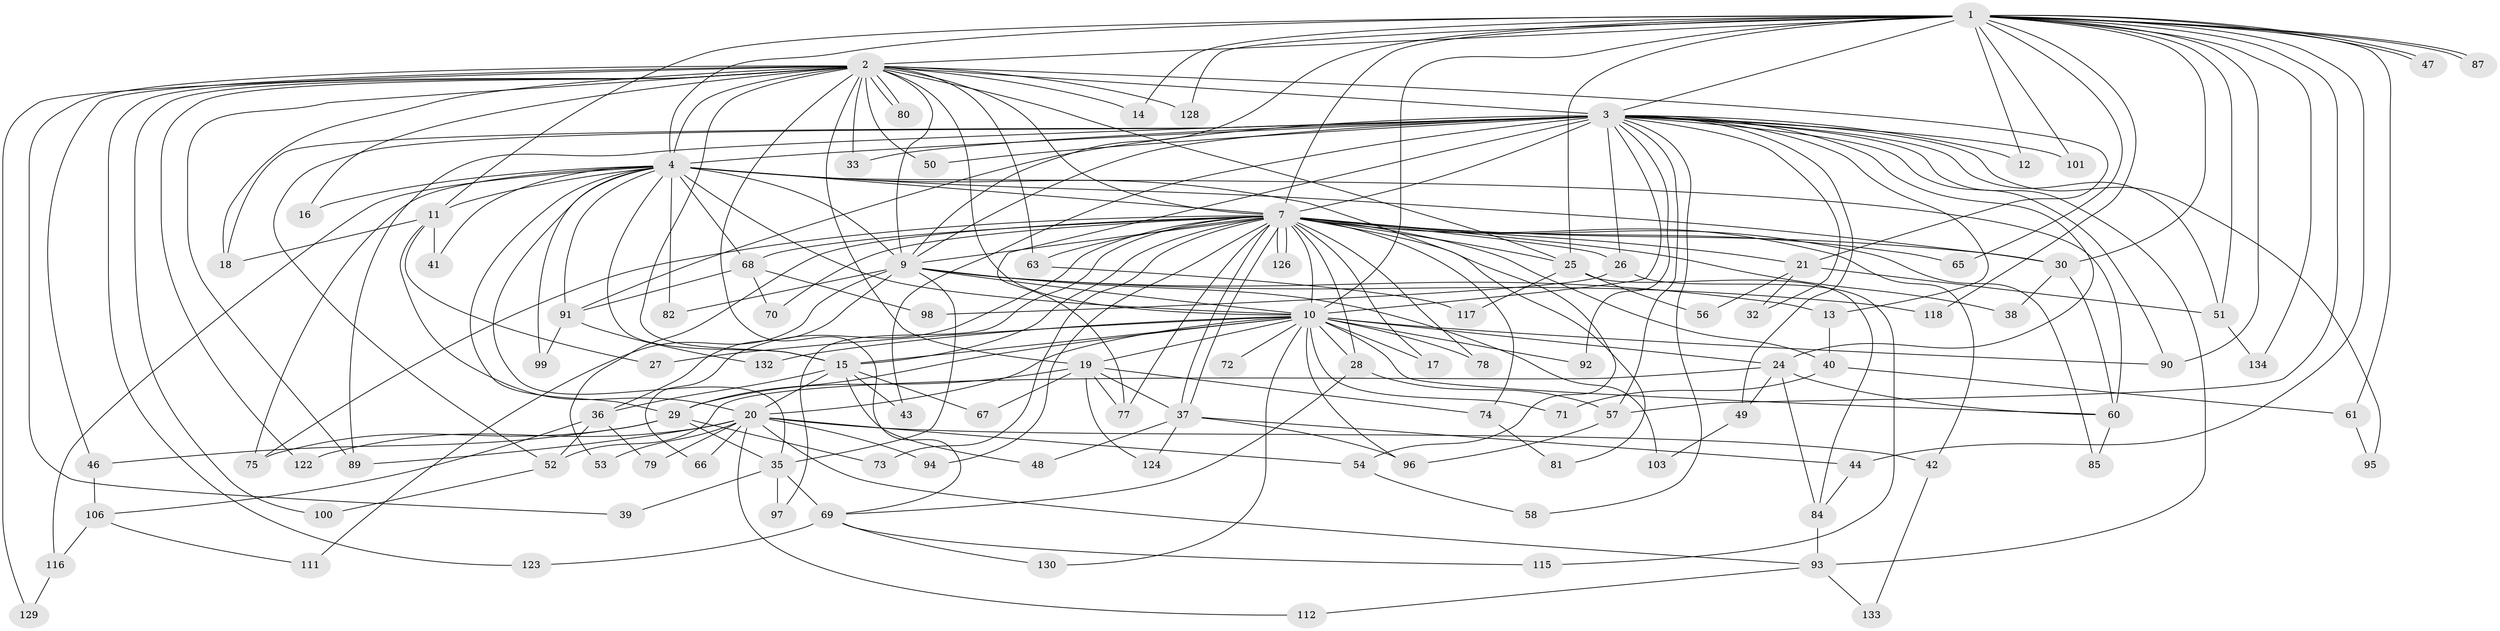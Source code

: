 // Generated by graph-tools (version 1.1) at 2025/23/03/03/25 07:23:40]
// undirected, 103 vertices, 235 edges
graph export_dot {
graph [start="1"]
  node [color=gray90,style=filled];
  1 [super="+45"];
  2 [super="+55"];
  3 [super="+6"];
  4 [super="+5"];
  7 [super="+8"];
  9 [super="+108"];
  10 [super="+23"];
  11;
  12;
  13;
  14;
  15 [super="+62"];
  16;
  17;
  18 [super="+31"];
  19;
  20 [super="+22"];
  21 [super="+119"];
  24 [super="+105"];
  25 [super="+34"];
  26 [super="+64"];
  27;
  28 [super="+86"];
  29 [super="+107"];
  30 [super="+125"];
  32;
  33;
  35 [super="+88"];
  36;
  37 [super="+110"];
  38;
  39;
  40;
  41;
  42;
  43;
  44;
  46;
  47;
  48;
  49;
  50;
  51 [super="+59"];
  52 [super="+83"];
  53;
  54;
  56;
  57;
  58;
  60 [super="+131"];
  61;
  63;
  65;
  66;
  67;
  68;
  69 [super="+102"];
  70;
  71;
  72;
  73;
  74;
  75 [super="+76"];
  77 [super="+109"];
  78;
  79;
  80;
  81;
  82;
  84 [super="+114"];
  85;
  87;
  89 [super="+127"];
  90 [super="+104"];
  91 [super="+120"];
  92;
  93 [super="+121"];
  94;
  95;
  96 [super="+113"];
  97;
  98;
  99;
  100;
  101;
  103;
  106;
  111;
  112;
  115;
  116;
  117;
  118;
  122;
  123;
  124;
  126;
  128;
  129;
  130;
  132;
  133;
  134;
  1 -- 2;
  1 -- 3 [weight=2];
  1 -- 4 [weight=2];
  1 -- 7 [weight=2];
  1 -- 9;
  1 -- 10 [weight=3];
  1 -- 11;
  1 -- 12;
  1 -- 14;
  1 -- 25;
  1 -- 30;
  1 -- 44;
  1 -- 47;
  1 -- 47;
  1 -- 51;
  1 -- 57;
  1 -- 61;
  1 -- 65;
  1 -- 87;
  1 -- 87;
  1 -- 90;
  1 -- 101;
  1 -- 128;
  1 -- 134;
  1 -- 118;
  2 -- 3 [weight=2];
  2 -- 4 [weight=2];
  2 -- 7 [weight=2];
  2 -- 9;
  2 -- 10;
  2 -- 14;
  2 -- 16;
  2 -- 18;
  2 -- 19;
  2 -- 21 [weight=2];
  2 -- 33;
  2 -- 39;
  2 -- 46;
  2 -- 50;
  2 -- 69;
  2 -- 80;
  2 -- 80;
  2 -- 89;
  2 -- 100;
  2 -- 122;
  2 -- 123;
  2 -- 129;
  2 -- 128;
  2 -- 63;
  2 -- 15;
  2 -- 25;
  3 -- 4 [weight=4];
  3 -- 7 [weight=4];
  3 -- 9 [weight=2];
  3 -- 10 [weight=2];
  3 -- 12;
  3 -- 13;
  3 -- 26 [weight=2];
  3 -- 33;
  3 -- 43;
  3 -- 50;
  3 -- 58;
  3 -- 77;
  3 -- 89;
  3 -- 91;
  3 -- 92;
  3 -- 95;
  3 -- 101;
  3 -- 24;
  3 -- 57;
  3 -- 32;
  3 -- 49;
  3 -- 52;
  3 -- 93;
  3 -- 18;
  3 -- 51;
  3 -- 90;
  4 -- 7 [weight=4];
  4 -- 9 [weight=2];
  4 -- 10 [weight=2];
  4 -- 15;
  4 -- 41;
  4 -- 54;
  4 -- 82;
  4 -- 68;
  4 -- 11;
  4 -- 16;
  4 -- 29;
  4 -- 30;
  4 -- 35;
  4 -- 99;
  4 -- 116;
  4 -- 60;
  4 -- 91;
  4 -- 75;
  7 -- 9 [weight=3];
  7 -- 10 [weight=2];
  7 -- 21;
  7 -- 25;
  7 -- 28;
  7 -- 37;
  7 -- 37;
  7 -- 38;
  7 -- 42;
  7 -- 53;
  7 -- 63;
  7 -- 65;
  7 -- 68;
  7 -- 74;
  7 -- 78;
  7 -- 81;
  7 -- 126;
  7 -- 126;
  7 -- 30;
  7 -- 66;
  7 -- 70;
  7 -- 73;
  7 -- 75;
  7 -- 15;
  7 -- 17;
  7 -- 85;
  7 -- 26;
  7 -- 94;
  7 -- 97;
  7 -- 40;
  7 -- 77;
  9 -- 10;
  9 -- 13;
  9 -- 35;
  9 -- 36;
  9 -- 82;
  9 -- 103;
  9 -- 111;
  9 -- 118;
  10 -- 17;
  10 -- 19;
  10 -- 20;
  10 -- 24;
  10 -- 27;
  10 -- 28;
  10 -- 29;
  10 -- 60;
  10 -- 71;
  10 -- 72 [weight=2];
  10 -- 96;
  10 -- 130;
  10 -- 132;
  10 -- 90;
  10 -- 92;
  10 -- 78;
  10 -- 15;
  11 -- 18;
  11 -- 20;
  11 -- 27;
  11 -- 41;
  13 -- 40;
  15 -- 36;
  15 -- 43;
  15 -- 48;
  15 -- 67;
  15 -- 20;
  19 -- 29;
  19 -- 67;
  19 -- 74;
  19 -- 77;
  19 -- 124;
  19 -- 37;
  20 -- 53;
  20 -- 66;
  20 -- 79;
  20 -- 93;
  20 -- 112;
  20 -- 122;
  20 -- 54;
  20 -- 42;
  20 -- 94;
  20 -- 89;
  21 -- 32;
  21 -- 51;
  21 -- 56;
  24 -- 49;
  24 -- 52;
  24 -- 84;
  24 -- 60;
  25 -- 84;
  25 -- 117;
  25 -- 56;
  26 -- 98;
  26 -- 115;
  28 -- 57;
  28 -- 69;
  29 -- 46;
  29 -- 73;
  29 -- 75;
  29 -- 35;
  30 -- 38;
  30 -- 60;
  35 -- 39;
  35 -- 69;
  35 -- 97;
  36 -- 79;
  36 -- 106;
  36 -- 52;
  37 -- 44;
  37 -- 48;
  37 -- 124;
  37 -- 96;
  40 -- 61;
  40 -- 71;
  42 -- 133;
  44 -- 84;
  46 -- 106;
  49 -- 103;
  51 -- 134;
  52 -- 100;
  54 -- 58;
  57 -- 96;
  60 -- 85;
  61 -- 95;
  63 -- 117;
  68 -- 70;
  68 -- 91;
  68 -- 98;
  69 -- 123;
  69 -- 130;
  69 -- 115;
  74 -- 81;
  84 -- 93;
  91 -- 99;
  91 -- 132;
  93 -- 112;
  93 -- 133;
  106 -- 111;
  106 -- 116;
  116 -- 129;
}
